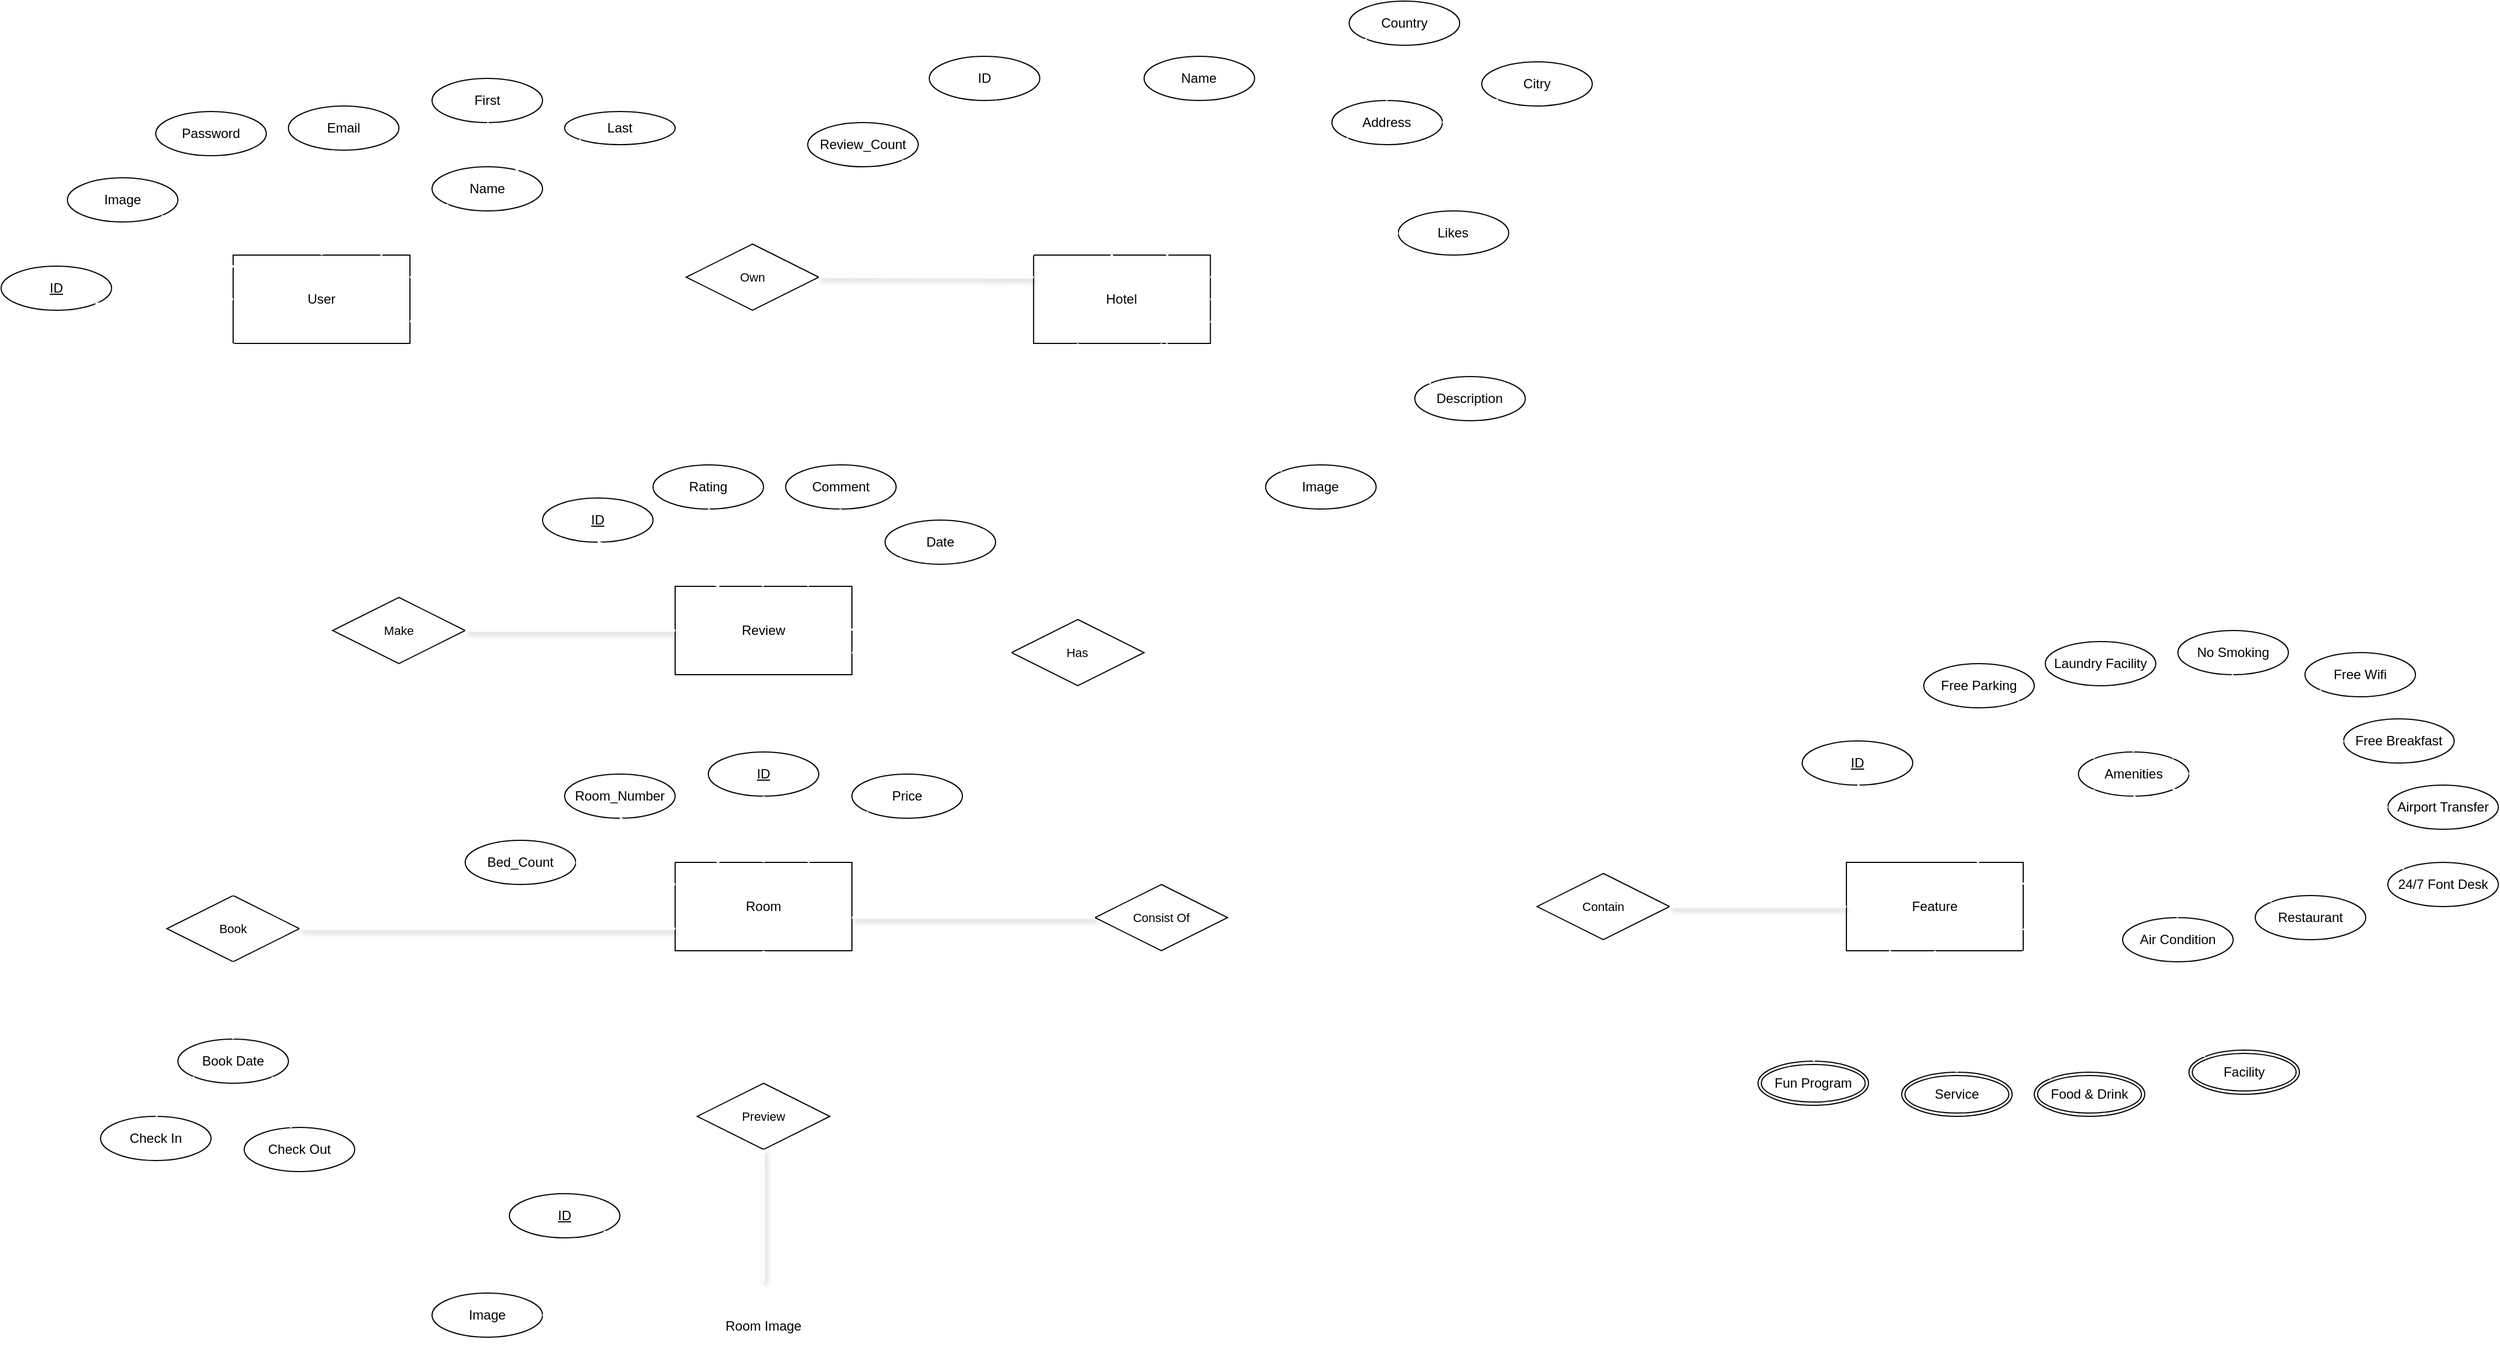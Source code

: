 <mxfile>
    <diagram id="A1F0wB1QJIUUF9iCLyjX" name="Page-1">
        <mxGraphModel dx="1856" dy="1701" grid="1" gridSize="10" guides="1" tooltips="1" connect="1" arrows="1" fold="1" page="1" pageScale="1" pageWidth="850" pageHeight="1100" background="none" math="0" shadow="0">
            <root>
                <mxCell id="0"/>
                <mxCell id="1" parent="0"/>
                <mxCell id="2" value="User" style="whiteSpace=wrap;html=1;align=center;" parent="1" vertex="1">
                    <mxGeometry x="200" y="180" width="160" height="80" as="geometry"/>
                </mxCell>
                <mxCell id="3" value="Name" style="ellipse;whiteSpace=wrap;html=1;align=center;" parent="1" vertex="1">
                    <mxGeometry x="380" y="100" width="100" height="40" as="geometry"/>
                </mxCell>
                <mxCell id="4" value="ID" style="ellipse;whiteSpace=wrap;html=1;align=center;fontStyle=4;" parent="1" vertex="1">
                    <mxGeometry x="-10" y="190" width="100" height="40" as="geometry"/>
                </mxCell>
                <mxCell id="6" value="" style="endArrow=none;html=1;rounded=0;entryX=1;entryY=1;entryDx=0;entryDy=0;exitX=0;exitY=0.5;exitDx=0;exitDy=0;fillColor=#f9f7ed;strokeColor=#FFFFFF;strokeWidth=2;" parent="1" source="2" target="4" edge="1">
                    <mxGeometry relative="1" as="geometry">
                        <mxPoint x="420" y="220" as="sourcePoint"/>
                        <mxPoint x="520" y="220" as="targetPoint"/>
                        <Array as="points">
                            <mxPoint x="140" y="220"/>
                        </Array>
                    </mxGeometry>
                </mxCell>
                <mxCell id="8" value="" style="endArrow=none;html=1;rounded=0;entryX=0;entryY=1;entryDx=0;entryDy=0;fillColor=#eeeeee;strokeColor=#FFFFFF;strokeWidth=2;" parent="1" source="2" target="3" edge="1">
                    <mxGeometry relative="1" as="geometry">
                        <mxPoint x="230" y="120" as="sourcePoint"/>
                        <mxPoint x="413.623" y="88.897" as="targetPoint"/>
                    </mxGeometry>
                </mxCell>
                <mxCell id="9" value="First" style="ellipse;whiteSpace=wrap;html=1;align=center;" parent="1" vertex="1">
                    <mxGeometry x="380" y="20" width="100" height="40" as="geometry"/>
                </mxCell>
                <mxCell id="10" value="Last" style="ellipse;whiteSpace=wrap;html=1;align=center;" parent="1" vertex="1">
                    <mxGeometry x="500" y="50" width="100" height="30" as="geometry"/>
                </mxCell>
                <mxCell id="11" value="" style="endArrow=none;html=1;rounded=0;exitX=0.776;exitY=0.1;exitDx=0;exitDy=0;exitPerimeter=0;entryX=0.5;entryY=1;entryDx=0;entryDy=0;strokeColor=#FFFFFF;strokeWidth=2;" parent="1" source="3" target="9" edge="1">
                    <mxGeometry relative="1" as="geometry">
                        <mxPoint x="520" y="140" as="sourcePoint"/>
                        <mxPoint x="428.32" y="49.721" as="targetPoint"/>
                    </mxGeometry>
                </mxCell>
                <mxCell id="12" value="" style="endArrow=none;html=1;rounded=0;exitX=0.946;exitY=0.22;exitDx=0;exitDy=0;entryX=0;entryY=1;entryDx=0;entryDy=0;exitPerimeter=0;strokeColor=#FFFFFF;strokeWidth=2;" parent="1" source="3" target="10" edge="1">
                    <mxGeometry relative="1" as="geometry">
                        <mxPoint x="520" y="200" as="sourcePoint"/>
                        <mxPoint x="680" y="200" as="targetPoint"/>
                    </mxGeometry>
                </mxCell>
                <mxCell id="13" value="Email" style="ellipse;whiteSpace=wrap;html=1;align=center;" parent="1" vertex="1">
                    <mxGeometry x="250" y="45" width="100" height="40" as="geometry"/>
                </mxCell>
                <mxCell id="15" value="" style="endArrow=none;html=1;rounded=0;exitX=0.408;exitY=1;exitDx=0;exitDy=0;exitPerimeter=0;entryX=0.5;entryY=0;entryDx=0;entryDy=0;fillColor=#f9f7ed;strokeColor=#FFFFFF;strokeWidth=2;" parent="1" source="13" target="2" edge="1">
                    <mxGeometry relative="1" as="geometry">
                        <mxPoint x="260" y="100" as="sourcePoint"/>
                        <mxPoint x="420" y="100" as="targetPoint"/>
                    </mxGeometry>
                </mxCell>
                <mxCell id="16" value="Password" style="ellipse;whiteSpace=wrap;html=1;align=center;" parent="1" vertex="1">
                    <mxGeometry x="130" y="50" width="100" height="40" as="geometry"/>
                </mxCell>
                <mxCell id="17" value="" style="endArrow=none;html=1;rounded=0;exitX=0.602;exitY=1.09;exitDx=0;exitDy=0;exitPerimeter=0;entryX=0.189;entryY=-0.055;entryDx=0;entryDy=0;entryPerimeter=0;fillColor=#f9f7ed;strokeColor=#FFFFFF;strokeWidth=2;" parent="1" source="16" target="2" edge="1">
                    <mxGeometry relative="1" as="geometry">
                        <mxPoint x="120" y="120" as="sourcePoint"/>
                        <mxPoint x="280" y="120" as="targetPoint"/>
                    </mxGeometry>
                </mxCell>
                <mxCell id="20" value="Image" style="ellipse;whiteSpace=wrap;html=1;align=center;" parent="1" vertex="1">
                    <mxGeometry x="50" y="110" width="100" height="40" as="geometry"/>
                </mxCell>
                <mxCell id="21" value="" style="endArrow=none;html=1;rounded=0;exitX=1;exitY=1;exitDx=0;exitDy=0;entryX=0.003;entryY=0.135;entryDx=0;entryDy=0;entryPerimeter=0;strokeWidth=2;fillColor=#f9f7ed;strokeColor=#FFFFFF;" parent="1" source="20" target="2" edge="1">
                    <mxGeometry relative="1" as="geometry">
                        <mxPoint x="50" y="180" as="sourcePoint"/>
                        <mxPoint x="210" y="180" as="targetPoint"/>
                    </mxGeometry>
                </mxCell>
                <mxCell id="23" value="Hotel" style="whiteSpace=wrap;html=1;align=center;" parent="1" vertex="1">
                    <mxGeometry x="924.4" y="180" width="160" height="80" as="geometry"/>
                </mxCell>
                <mxCell id="24" value="ID" style="ellipse;whiteSpace=wrap;html=1;align=center;" parent="1" vertex="1">
                    <mxGeometry x="830" width="100" height="40" as="geometry"/>
                </mxCell>
                <mxCell id="25" value="Name" style="ellipse;whiteSpace=wrap;html=1;align=center;" parent="1" vertex="1">
                    <mxGeometry x="1024.4" width="100" height="40" as="geometry"/>
                </mxCell>
                <mxCell id="26" value="Address" style="ellipse;whiteSpace=wrap;html=1;align=center;" parent="1" vertex="1">
                    <mxGeometry x="1194.4" y="40" width="100" height="40" as="geometry"/>
                </mxCell>
                <mxCell id="27" value="Likes" style="ellipse;whiteSpace=wrap;html=1;align=center;" parent="1" vertex="1">
                    <mxGeometry x="1254.4" y="140" width="100" height="40" as="geometry"/>
                </mxCell>
                <mxCell id="28" value="Description" style="ellipse;whiteSpace=wrap;html=1;align=center;" parent="1" vertex="1">
                    <mxGeometry x="1269.4" y="290" width="100" height="40" as="geometry"/>
                </mxCell>
                <mxCell id="29" value="Image" style="ellipse;whiteSpace=wrap;html=1;align=center;" parent="1" vertex="1">
                    <mxGeometry x="1134.4" y="370" width="100" height="40" as="geometry"/>
                </mxCell>
                <mxCell id="37" value="Country" style="ellipse;whiteSpace=wrap;html=1;align=center;" parent="1" vertex="1">
                    <mxGeometry x="1210" y="-50" width="100" height="40" as="geometry"/>
                </mxCell>
                <mxCell id="38" value="Citry" style="ellipse;whiteSpace=wrap;html=1;align=center;" parent="1" vertex="1">
                    <mxGeometry x="1330" y="5" width="100" height="40" as="geometry"/>
                </mxCell>
                <mxCell id="41" value="" style="endArrow=none;html=1;rounded=0;shadow=0;labelBackgroundColor=default;strokeColor=#FFFFFF;fontFamily=Helvetica;fontSize=11;fontColor=default;shape=connector;entryX=0.18;entryY=-0.01;entryDx=0;entryDy=0;entryPerimeter=0;exitX=0.6;exitY=1;exitDx=0;exitDy=0;exitPerimeter=0;strokeWidth=2;" parent="1" source="24" target="23" edge="1">
                    <mxGeometry relative="1" as="geometry">
                        <mxPoint x="890" y="50" as="sourcePoint"/>
                        <mxPoint x="894.4" y="110" as="targetPoint"/>
                    </mxGeometry>
                </mxCell>
                <mxCell id="43" value="" style="endArrow=none;html=1;rounded=0;shadow=0;labelBackgroundColor=default;strokeColor=#FFFFFF;fontFamily=Helvetica;fontSize=11;fontColor=default;shape=connector;entryX=0.44;entryY=0.01;entryDx=0;entryDy=0;entryPerimeter=0;exitX=0.32;exitY=1.1;exitDx=0;exitDy=0;exitPerimeter=0;strokeWidth=2;" parent="1" source="25" target="23" edge="1">
                    <mxGeometry relative="1" as="geometry">
                        <mxPoint x="900.0" y="50" as="sourcePoint"/>
                        <mxPoint x="963.2" y="189.2" as="targetPoint"/>
                    </mxGeometry>
                </mxCell>
                <mxCell id="47" value="" style="endArrow=none;html=1;rounded=0;shadow=0;labelBackgroundColor=default;strokeColor=#FFFFFF;fontFamily=Helvetica;fontSize=11;fontColor=default;shape=connector;entryX=0;entryY=1;entryDx=0;entryDy=0;exitX=0.75;exitY=0;exitDx=0;exitDy=0;strokeWidth=2;" parent="1" source="23" target="26" edge="1">
                    <mxGeometry relative="1" as="geometry">
                        <mxPoint x="1084.4" y="110" as="sourcePoint"/>
                        <mxPoint x="1244.4" y="110" as="targetPoint"/>
                    </mxGeometry>
                </mxCell>
                <mxCell id="50" value="" style="endArrow=none;html=1;rounded=0;shadow=0;labelBackgroundColor=default;strokeColor=#FFFFFF;fontFamily=Helvetica;fontSize=11;fontColor=default;shape=connector;exitX=1;exitY=0.75;exitDx=0;exitDy=0;entryX=0;entryY=0;entryDx=0;entryDy=0;strokeWidth=2;" parent="1" source="23" target="28" edge="1">
                    <mxGeometry relative="1" as="geometry">
                        <mxPoint x="1134.4" y="260" as="sourcePoint"/>
                        <mxPoint x="1294.4" y="260" as="targetPoint"/>
                    </mxGeometry>
                </mxCell>
                <mxCell id="51" value="" style="endArrow=none;html=1;rounded=0;shadow=0;labelBackgroundColor=default;strokeColor=#FFFFFF;fontFamily=Helvetica;fontSize=11;fontColor=default;shape=connector;exitX=0.75;exitY=1;exitDx=0;exitDy=0;entryX=0;entryY=0;entryDx=0;entryDy=0;strokeWidth=2;" parent="1" source="23" target="29" edge="1">
                    <mxGeometry relative="1" as="geometry">
                        <mxPoint x="1024.4" y="330" as="sourcePoint"/>
                        <mxPoint x="1184.4" y="330" as="targetPoint"/>
                    </mxGeometry>
                </mxCell>
                <mxCell id="52" value="" style="endArrow=none;html=1;rounded=0;shadow=0;labelBackgroundColor=default;strokeColor=#FFFFFF;fontFamily=Helvetica;fontSize=11;fontColor=default;shape=connector;exitX=0.5;exitY=0;exitDx=0;exitDy=0;entryX=0;entryY=1;entryDx=0;entryDy=0;strokeWidth=2;" parent="1" source="26" target="37" edge="1">
                    <mxGeometry relative="1" as="geometry">
                        <mxPoint x="1224.4" y="-10" as="sourcePoint"/>
                        <mxPoint x="1384.4" y="-10" as="targetPoint"/>
                    </mxGeometry>
                </mxCell>
                <mxCell id="53" value="" style="endArrow=none;html=1;rounded=0;shadow=0;labelBackgroundColor=default;strokeColor=#FFFFFF;fontFamily=Helvetica;fontSize=11;fontColor=default;shape=connector;exitX=1;exitY=0.5;exitDx=0;exitDy=0;entryX=0;entryY=1;entryDx=0;entryDy=0;strokeWidth=2;" parent="1" source="26" target="38" edge="1">
                    <mxGeometry relative="1" as="geometry">
                        <mxPoint x="1304.4" y="60" as="sourcePoint"/>
                        <mxPoint x="1464.4" y="60" as="targetPoint"/>
                    </mxGeometry>
                </mxCell>
                <mxCell id="54" value="Own" style="shape=rhombus;perimeter=rhombusPerimeter;whiteSpace=wrap;html=1;align=center;fontFamily=Helvetica;fontSize=11;fontColor=default;" parent="1" vertex="1">
                    <mxGeometry x="610" y="170" width="120" height="60" as="geometry"/>
                </mxCell>
                <mxCell id="71" value="Review" style="whiteSpace=wrap;html=1;align=center;" parent="1" vertex="1">
                    <mxGeometry x="600" y="480" width="160" height="80" as="geometry"/>
                </mxCell>
                <mxCell id="72" value="Room" style="whiteSpace=wrap;html=1;align=center;" parent="1" vertex="1">
                    <mxGeometry x="600" y="730" width="160" height="80" as="geometry"/>
                </mxCell>
                <mxCell id="73" value="Make" style="shape=rhombus;perimeter=rhombusPerimeter;whiteSpace=wrap;html=1;align=center;fontFamily=Helvetica;fontSize=11;fontColor=default;" parent="1" vertex="1">
                    <mxGeometry x="290" y="490" width="120" height="60" as="geometry"/>
                </mxCell>
                <mxCell id="74" value="Book" style="shape=rhombus;perimeter=rhombusPerimeter;whiteSpace=wrap;html=1;align=center;fontFamily=Helvetica;fontSize=11;fontColor=default;" parent="1" vertex="1">
                    <mxGeometry x="140" y="760" width="120" height="60" as="geometry"/>
                </mxCell>
                <mxCell id="75" value="Has" style="shape=rhombus;perimeter=rhombusPerimeter;whiteSpace=wrap;html=1;align=center;fontFamily=Helvetica;fontSize=11;fontColor=default;" parent="1" vertex="1">
                    <mxGeometry x="904.4" y="510" width="120" height="60" as="geometry"/>
                </mxCell>
                <mxCell id="76" value="Consist Of" style="shape=rhombus;perimeter=rhombusPerimeter;whiteSpace=wrap;html=1;align=center;fontFamily=Helvetica;fontSize=11;fontColor=default;" parent="1" vertex="1">
                    <mxGeometry x="980.0" y="750" width="120" height="60" as="geometry"/>
                </mxCell>
                <mxCell id="77" value="Room Image" style="whiteSpace=wrap;html=1;align=center;strokeColor=#FFFFFF;strokeWidth=1;" parent="1" vertex="1">
                    <mxGeometry x="600" y="1110" width="160" height="80" as="geometry"/>
                </mxCell>
                <mxCell id="78" value="Preview" style="shape=rhombus;perimeter=rhombusPerimeter;whiteSpace=wrap;html=1;align=center;fontFamily=Helvetica;fontSize=11;fontColor=default;" parent="1" vertex="1">
                    <mxGeometry x="620" y="930" width="120" height="60" as="geometry"/>
                </mxCell>
                <mxCell id="79" value="Feature" style="whiteSpace=wrap;html=1;align=center;" parent="1" vertex="1">
                    <mxGeometry x="1660" y="730" width="160" height="80" as="geometry"/>
                </mxCell>
                <mxCell id="80" value="Contain" style="shape=rhombus;perimeter=rhombusPerimeter;whiteSpace=wrap;html=1;align=center;fontFamily=Helvetica;fontSize=11;fontColor=default;" parent="1" vertex="1">
                    <mxGeometry x="1380" y="740" width="120" height="60" as="geometry"/>
                </mxCell>
                <mxCell id="81" value="Rating" style="ellipse;whiteSpace=wrap;html=1;align=center;" parent="1" vertex="1">
                    <mxGeometry x="580" y="370" width="100" height="40" as="geometry"/>
                </mxCell>
                <mxCell id="83" value="" style="endArrow=none;html=1;rounded=0;exitX=0.5;exitY=1;exitDx=0;exitDy=0;entryX=0.5;entryY=0;entryDx=0;entryDy=0;strokeWidth=2;strokeColor=#FFFFFF;" parent="1" source="81" target="71" edge="1">
                    <mxGeometry relative="1" as="geometry">
                        <mxPoint x="650" y="420" as="sourcePoint"/>
                        <mxPoint x="810" y="420" as="targetPoint"/>
                    </mxGeometry>
                </mxCell>
                <mxCell id="84" value="ID" style="ellipse;whiteSpace=wrap;html=1;align=center;fontStyle=4;" parent="1" vertex="1">
                    <mxGeometry x="480" y="400" width="100" height="40" as="geometry"/>
                </mxCell>
                <mxCell id="85" value="" style="endArrow=none;html=1;rounded=0;exitX=0.5;exitY=1;exitDx=0;exitDy=0;entryX=0.25;entryY=0;entryDx=0;entryDy=0;strokeColor=#FFFFFF;strokeWidth=2;" parent="1" source="84" target="71" edge="1">
                    <mxGeometry relative="1" as="geometry">
                        <mxPoint x="530" y="450" as="sourcePoint"/>
                        <mxPoint x="690" y="450" as="targetPoint"/>
                    </mxGeometry>
                </mxCell>
                <mxCell id="86" value="Comment" style="ellipse;whiteSpace=wrap;html=1;align=center;" parent="1" vertex="1">
                    <mxGeometry x="700" y="370" width="100" height="40" as="geometry"/>
                </mxCell>
                <mxCell id="87" value="" style="endArrow=none;html=1;rounded=0;exitX=0.5;exitY=1;exitDx=0;exitDy=0;entryX=0.75;entryY=0;entryDx=0;entryDy=0;strokeColor=#FFFFFF;strokeWidth=2;" parent="1" source="86" target="71" edge="1">
                    <mxGeometry relative="1" as="geometry">
                        <mxPoint x="780" y="440" as="sourcePoint"/>
                        <mxPoint x="940" y="440" as="targetPoint"/>
                    </mxGeometry>
                </mxCell>
                <mxCell id="88" value="Date" style="ellipse;whiteSpace=wrap;html=1;align=center;" parent="1" vertex="1">
                    <mxGeometry x="790" y="420" width="100" height="40" as="geometry"/>
                </mxCell>
                <mxCell id="90" value="" style="endArrow=none;html=1;rounded=0;exitX=1;exitY=0.5;exitDx=0;exitDy=0;entryX=0;entryY=1;entryDx=0;entryDy=0;strokeWidth=2;strokeColor=#FFFFFF;" parent="1" source="71" target="88" edge="1">
                    <mxGeometry relative="1" as="geometry">
                        <mxPoint x="770" y="500" as="sourcePoint"/>
                        <mxPoint x="930" y="500" as="targetPoint"/>
                    </mxGeometry>
                </mxCell>
                <mxCell id="92" value="ID" style="ellipse;whiteSpace=wrap;html=1;align=center;fontStyle=4;" parent="1" vertex="1">
                    <mxGeometry x="630" y="630" width="100" height="40" as="geometry"/>
                </mxCell>
                <mxCell id="93" value="" style="endArrow=none;html=1;rounded=0;exitX=0.5;exitY=1;exitDx=0;exitDy=0;entryX=0.5;entryY=0;entryDx=0;entryDy=0;strokeWidth=2;strokeColor=#FFFFFF;" parent="1" source="92" target="72" edge="1">
                    <mxGeometry relative="1" as="geometry">
                        <mxPoint x="620" y="720" as="sourcePoint"/>
                        <mxPoint x="780" y="720" as="targetPoint"/>
                    </mxGeometry>
                </mxCell>
                <mxCell id="94" value="Room_Number" style="ellipse;whiteSpace=wrap;html=1;align=center;" parent="1" vertex="1">
                    <mxGeometry x="500" y="650" width="100" height="40" as="geometry"/>
                </mxCell>
                <mxCell id="95" value="" style="endArrow=none;html=1;rounded=0;exitX=0.5;exitY=1;exitDx=0;exitDy=0;entryX=0.25;entryY=0;entryDx=0;entryDy=0;strokeWidth=2;strokeColor=#FFFFFF;" parent="1" source="94" target="72" edge="1">
                    <mxGeometry relative="1" as="geometry">
                        <mxPoint x="490" y="720" as="sourcePoint"/>
                        <mxPoint x="650" y="720" as="targetPoint"/>
                    </mxGeometry>
                </mxCell>
                <mxCell id="97" value="Price" style="ellipse;whiteSpace=wrap;html=1;align=center;" parent="1" vertex="1">
                    <mxGeometry x="760" y="650" width="100" height="40" as="geometry"/>
                </mxCell>
                <mxCell id="98" value="" style="endArrow=none;html=1;rounded=0;exitX=0.75;exitY=0;exitDx=0;exitDy=0;entryX=0;entryY=1;entryDx=0;entryDy=0;strokeColor=#FFFFFF;strokeWidth=2;" parent="1" source="72" target="97" edge="1">
                    <mxGeometry relative="1" as="geometry">
                        <mxPoint x="810" y="750" as="sourcePoint"/>
                        <mxPoint x="970" y="750" as="targetPoint"/>
                    </mxGeometry>
                </mxCell>
                <mxCell id="99" value="Bed_Count" style="ellipse;whiteSpace=wrap;html=1;align=center;" parent="1" vertex="1">
                    <mxGeometry x="410" y="710" width="100" height="40" as="geometry"/>
                </mxCell>
                <mxCell id="100" value="" style="endArrow=none;html=1;rounded=0;exitX=1;exitY=0.5;exitDx=0;exitDy=0;entryX=0;entryY=0.25;entryDx=0;entryDy=0;strokeWidth=2;strokeColor=#FFFFFF;" parent="1" source="99" target="72" edge="1">
                    <mxGeometry relative="1" as="geometry">
                        <mxPoint x="450" y="780" as="sourcePoint"/>
                        <mxPoint x="610" y="780" as="targetPoint"/>
                    </mxGeometry>
                </mxCell>
                <mxCell id="101" value="ID" style="ellipse;whiteSpace=wrap;html=1;align=center;fontStyle=4;" parent="1" vertex="1">
                    <mxGeometry x="450" y="1030" width="100" height="40" as="geometry"/>
                </mxCell>
                <mxCell id="102" value="" style="endArrow=none;html=1;rounded=0;exitX=1;exitY=1;exitDx=0;exitDy=0;entryX=0.25;entryY=0;entryDx=0;entryDy=0;strokeWidth=2;strokeColor=#FFFFFF;" parent="1" source="101" target="77" edge="1">
                    <mxGeometry relative="1" as="geometry">
                        <mxPoint x="470" y="1100" as="sourcePoint"/>
                        <mxPoint x="630" y="1100" as="targetPoint"/>
                    </mxGeometry>
                </mxCell>
                <mxCell id="103" value="Image" style="ellipse;whiteSpace=wrap;html=1;align=center;" parent="1" vertex="1">
                    <mxGeometry x="380" y="1120" width="100" height="40" as="geometry"/>
                </mxCell>
                <mxCell id="104" value="" style="endArrow=none;html=1;rounded=0;exitX=1;exitY=0.5;exitDx=0;exitDy=0;entryX=0;entryY=0.5;entryDx=0;entryDy=0;strokeWidth=2;strokeColor=#FFFFFF;" parent="1" source="103" target="77" edge="1">
                    <mxGeometry relative="1" as="geometry">
                        <mxPoint x="510" y="1150" as="sourcePoint"/>
                        <mxPoint x="670" y="1150" as="targetPoint"/>
                    </mxGeometry>
                </mxCell>
                <mxCell id="105" value="Review_Count" style="ellipse;whiteSpace=wrap;html=1;align=center;" parent="1" vertex="1">
                    <mxGeometry x="720" y="60" width="100" height="40" as="geometry"/>
                </mxCell>
                <mxCell id="106" value="" style="endArrow=none;html=1;rounded=0;shadow=0;sketch=0;exitX=1;exitY=1;exitDx=0;exitDy=0;entryX=0;entryY=0;entryDx=0;entryDy=0;strokeColor=#FFFFFF;strokeWidth=2;" parent="1" source="105" target="23" edge="1">
                    <mxGeometry relative="1" as="geometry">
                        <mxPoint x="790" y="110" as="sourcePoint"/>
                        <mxPoint x="950" y="110" as="targetPoint"/>
                    </mxGeometry>
                </mxCell>
                <mxCell id="107" value="ID" style="ellipse;whiteSpace=wrap;html=1;align=center;fontStyle=4;" parent="1" vertex="1">
                    <mxGeometry x="1620" y="620" width="100" height="40" as="geometry"/>
                </mxCell>
                <mxCell id="108" value="" style="endArrow=none;html=1;rounded=0;shadow=0;sketch=0;entryX=0.5;entryY=1;entryDx=0;entryDy=0;exitX=0.75;exitY=0;exitDx=0;exitDy=0;strokeWidth=2;strokeColor=#FFFFFF;" parent="1" source="79" target="107" edge="1">
                    <mxGeometry relative="1" as="geometry">
                        <mxPoint x="1730" y="770" as="sourcePoint"/>
                        <mxPoint x="1890" y="770" as="targetPoint"/>
                    </mxGeometry>
                </mxCell>
                <mxCell id="109" value="Amenities" style="ellipse;whiteSpace=wrap;html=1;align=center;" parent="1" vertex="1">
                    <mxGeometry x="1870" y="630" width="100" height="40" as="geometry"/>
                </mxCell>
                <mxCell id="110" value="" style="endArrow=none;html=1;rounded=0;shadow=0;sketch=0;exitX=1;exitY=0.25;exitDx=0;exitDy=0;entryX=0;entryY=1;entryDx=0;entryDy=0;strokeColor=#FFFFFF;strokeWidth=2;" parent="1" source="79" target="109" edge="1">
                    <mxGeometry relative="1" as="geometry">
                        <mxPoint x="1840" y="830" as="sourcePoint"/>
                        <mxPoint x="2000" y="830" as="targetPoint"/>
                    </mxGeometry>
                </mxCell>
                <mxCell id="111" value="Free Parking" style="ellipse;whiteSpace=wrap;html=1;align=center;" parent="1" vertex="1">
                    <mxGeometry x="1730" y="550" width="100" height="40" as="geometry"/>
                </mxCell>
                <mxCell id="112" value="Laundry Facility" style="ellipse;whiteSpace=wrap;html=1;align=center;" parent="1" vertex="1">
                    <mxGeometry x="1840" y="530" width="100" height="40" as="geometry"/>
                </mxCell>
                <mxCell id="113" value="Free Wifi" style="ellipse;whiteSpace=wrap;html=1;align=center;" parent="1" vertex="1">
                    <mxGeometry x="2075" y="540" width="100" height="40" as="geometry"/>
                </mxCell>
                <mxCell id="114" value="Airport Transfer" style="ellipse;whiteSpace=wrap;html=1;align=center;" parent="1" vertex="1">
                    <mxGeometry x="2150" y="660" width="100" height="40" as="geometry"/>
                </mxCell>
                <mxCell id="115" value="Restaurant" style="ellipse;whiteSpace=wrap;html=1;align=center;" parent="1" vertex="1">
                    <mxGeometry x="2030" y="760" width="100" height="40" as="geometry"/>
                </mxCell>
                <mxCell id="116" value="Air Condition" style="ellipse;whiteSpace=wrap;html=1;align=center;" parent="1" vertex="1">
                    <mxGeometry x="1910" y="780" width="100" height="40" as="geometry"/>
                </mxCell>
                <mxCell id="117" value="Free Breakfast" style="ellipse;whiteSpace=wrap;html=1;align=center;" parent="1" vertex="1">
                    <mxGeometry x="2110" y="600" width="100" height="40" as="geometry"/>
                </mxCell>
                <mxCell id="118" value="24/7 Font Desk" style="ellipse;whiteSpace=wrap;html=1;align=center;" parent="1" vertex="1">
                    <mxGeometry x="2150" y="730" width="100" height="40" as="geometry"/>
                </mxCell>
                <mxCell id="119" value="No Smoking" style="ellipse;whiteSpace=wrap;html=1;align=center;" parent="1" vertex="1">
                    <mxGeometry x="1960" y="520" width="100" height="40" as="geometry"/>
                </mxCell>
                <mxCell id="120" value="" style="endArrow=none;html=1;rounded=0;shadow=0;sketch=0;entryX=0;entryY=0;entryDx=0;entryDy=0;exitX=1;exitY=1;exitDx=0;exitDy=0;strokeWidth=2;strokeColor=#FFFFFF;" parent="1" source="111" target="109" edge="1">
                    <mxGeometry relative="1" as="geometry">
                        <mxPoint x="1800" y="590" as="sourcePoint"/>
                        <mxPoint x="1910" y="630" as="targetPoint"/>
                    </mxGeometry>
                </mxCell>
                <mxCell id="121" value="" style="endArrow=none;html=1;rounded=0;shadow=0;sketch=0;exitX=0.584;exitY=1.01;exitDx=0;exitDy=0;exitPerimeter=0;entryX=0.5;entryY=0;entryDx=0;entryDy=0;strokeWidth=2;strokeColor=#FFFFFF;" parent="1" source="112" target="109" edge="1">
                    <mxGeometry relative="1" as="geometry">
                        <mxPoint x="1900" y="600" as="sourcePoint"/>
                        <mxPoint x="2060" y="600" as="targetPoint"/>
                    </mxGeometry>
                </mxCell>
                <mxCell id="122" value="" style="endArrow=none;html=1;rounded=0;shadow=0;sketch=0;exitX=0.5;exitY=1;exitDx=0;exitDy=0;entryX=1;entryY=0;entryDx=0;entryDy=0;strokeWidth=2;strokeColor=#FFFFFF;" parent="1" source="119" target="109" edge="1">
                    <mxGeometry relative="1" as="geometry">
                        <mxPoint x="1940" y="600" as="sourcePoint"/>
                        <mxPoint x="2100" y="600" as="targetPoint"/>
                    </mxGeometry>
                </mxCell>
                <mxCell id="123" value="" style="endArrow=none;html=1;rounded=0;shadow=0;sketch=0;entryX=0;entryY=1;entryDx=0;entryDy=0;exitX=1;exitY=0.5;exitDx=0;exitDy=0;strokeWidth=2;strokeColor=#FFFFFF;" parent="1" source="109" target="113" edge="1">
                    <mxGeometry relative="1" as="geometry">
                        <mxPoint x="1930" y="610" as="sourcePoint"/>
                        <mxPoint x="2090" y="610" as="targetPoint"/>
                    </mxGeometry>
                </mxCell>
                <mxCell id="124" value="" style="endArrow=none;html=1;rounded=0;shadow=0;sketch=0;entryX=0;entryY=0.5;entryDx=0;entryDy=0;exitX=1;exitY=0.5;exitDx=0;exitDy=0;strokeWidth=2;strokeColor=#FFFFFF;" parent="1" source="109" target="117" edge="1">
                    <mxGeometry relative="1" as="geometry">
                        <mxPoint x="1970" y="650" as="sourcePoint"/>
                        <mxPoint x="2080" y="700" as="targetPoint"/>
                    </mxGeometry>
                </mxCell>
                <mxCell id="125" value="" style="endArrow=none;html=1;rounded=0;shadow=0;sketch=0;entryX=0;entryY=0.5;entryDx=0;entryDy=0;exitX=1;exitY=1;exitDx=0;exitDy=0;strokeColor=#FFFFFF;strokeWidth=2;" parent="1" source="109" target="114" edge="1">
                    <mxGeometry relative="1" as="geometry">
                        <mxPoint x="1970" y="700" as="sourcePoint"/>
                        <mxPoint x="2130" y="700" as="targetPoint"/>
                    </mxGeometry>
                </mxCell>
                <mxCell id="126" value="" style="endArrow=none;html=1;rounded=0;shadow=0;sketch=0;exitX=1;exitY=1;exitDx=0;exitDy=0;entryX=0;entryY=0;entryDx=0;entryDy=0;strokeWidth=2;strokeColor=#FFFFFF;" parent="1" source="109" target="118" edge="1">
                    <mxGeometry relative="1" as="geometry">
                        <mxPoint x="2000" y="710" as="sourcePoint"/>
                        <mxPoint x="2160" y="710" as="targetPoint"/>
                    </mxGeometry>
                </mxCell>
                <mxCell id="127" value="" style="endArrow=none;html=1;rounded=0;shadow=0;sketch=0;entryX=0;entryY=0;entryDx=0;entryDy=0;exitX=0.5;exitY=1;exitDx=0;exitDy=0;strokeWidth=2;strokeColor=#FFFFFF;" parent="1" source="109" target="115" edge="1">
                    <mxGeometry relative="1" as="geometry">
                        <mxPoint x="1880" y="720" as="sourcePoint"/>
                        <mxPoint x="2040" y="720" as="targetPoint"/>
                    </mxGeometry>
                </mxCell>
                <mxCell id="128" value="" style="endArrow=none;html=1;rounded=0;shadow=0;sketch=0;entryX=0.5;entryY=1;entryDx=0;entryDy=0;exitX=0.5;exitY=0;exitDx=0;exitDy=0;strokeColor=#FFFFFF;strokeWidth=2;" parent="1" source="116" target="109" edge="1">
                    <mxGeometry relative="1" as="geometry">
                        <mxPoint x="1730" y="770" as="sourcePoint"/>
                        <mxPoint x="1890" y="770" as="targetPoint"/>
                    </mxGeometry>
                </mxCell>
                <mxCell id="129" value="Food &amp;amp; Drink" style="ellipse;shape=doubleEllipse;margin=3;whiteSpace=wrap;html=1;align=center;" parent="1" vertex="1">
                    <mxGeometry x="1830" y="920" width="100" height="40" as="geometry"/>
                </mxCell>
                <mxCell id="130" value="" style="endArrow=none;html=1;rounded=0;shadow=0;sketch=0;entryX=0;entryY=0;entryDx=0;entryDy=0;exitX=1;exitY=1;exitDx=0;exitDy=0;strokeWidth=2;strokeColor=#FFFFFF;" parent="1" source="79" target="129" edge="1">
                    <mxGeometry relative="1" as="geometry">
                        <mxPoint x="1730" y="770" as="sourcePoint"/>
                        <mxPoint x="1890" y="770" as="targetPoint"/>
                    </mxGeometry>
                </mxCell>
                <mxCell id="131" value="Service" style="ellipse;shape=doubleEllipse;margin=3;whiteSpace=wrap;html=1;align=center;" parent="1" vertex="1">
                    <mxGeometry x="1710" y="920" width="100" height="40" as="geometry"/>
                </mxCell>
                <mxCell id="132" value="Fun Program" style="ellipse;shape=doubleEllipse;margin=3;whiteSpace=wrap;html=1;align=center;" parent="1" vertex="1">
                    <mxGeometry x="1580" y="910" width="100" height="40" as="geometry"/>
                </mxCell>
                <mxCell id="133" value="Facility" style="ellipse;shape=doubleEllipse;margin=3;whiteSpace=wrap;html=1;align=center;" parent="1" vertex="1">
                    <mxGeometry x="1970" y="900" width="100" height="40" as="geometry"/>
                </mxCell>
                <mxCell id="135" value="" style="endArrow=none;html=1;rounded=0;shadow=0;sketch=0;entryX=0.25;entryY=1;entryDx=0;entryDy=0;exitX=0.5;exitY=0;exitDx=0;exitDy=0;strokeWidth=2;strokeColor=#FFFFFF;" parent="1" source="132" target="79" edge="1">
                    <mxGeometry relative="1" as="geometry">
                        <mxPoint x="1550" y="850" as="sourcePoint"/>
                        <mxPoint x="1710" y="850" as="targetPoint"/>
                    </mxGeometry>
                </mxCell>
                <mxCell id="136" value="" style="endArrow=none;html=1;rounded=0;shadow=0;entryX=0.5;entryY=1;entryDx=0;entryDy=0;exitX=0.5;exitY=0;exitDx=0;exitDy=0;strokeWidth=2;strokeColor=#FFFFFF;" parent="1" source="131" target="79" edge="1">
                    <mxGeometry relative="1" as="geometry">
                        <mxPoint x="1660" y="880" as="sourcePoint"/>
                        <mxPoint x="1820" y="880" as="targetPoint"/>
                    </mxGeometry>
                </mxCell>
                <mxCell id="137" value="" style="endArrow=none;html=1;rounded=0;shadow=0;sketch=0;exitX=1;exitY=0.75;exitDx=0;exitDy=0;entryX=0;entryY=0;entryDx=0;entryDy=0;strokeWidth=2;strokeColor=#FFFFFF;" parent="1" source="79" target="133" edge="1">
                    <mxGeometry relative="1" as="geometry">
                        <mxPoint x="1880" y="840" as="sourcePoint"/>
                        <mxPoint x="2040" y="840" as="targetPoint"/>
                    </mxGeometry>
                </mxCell>
                <mxCell id="144" value="" style="endArrow=none;html=1;rounded=0;dashed=1;dashPattern=1 2;shadow=0;sketch=0;exitX=1;exitY=0.75;exitDx=0;exitDy=0;entryX=0.5;entryY=0;entryDx=0;entryDy=0;strokeWidth=2;strokeColor=#FFFFFF;" parent="1" source="2" target="73" edge="1">
                    <mxGeometry relative="1" as="geometry">
                        <mxPoint x="420" y="240" as="sourcePoint"/>
                        <mxPoint x="290" y="400" as="targetPoint"/>
                        <Array as="points">
                            <mxPoint x="400" y="240"/>
                            <mxPoint x="400" y="400"/>
                            <mxPoint x="350" y="400"/>
                        </Array>
                    </mxGeometry>
                </mxCell>
                <mxCell id="145" value="1" style="resizable=0;html=1;align=right;verticalAlign=bottom;fontColor=#FFFFFF;" parent="144" connectable="0" vertex="1">
                    <mxGeometry x="1" relative="1" as="geometry"/>
                </mxCell>
                <mxCell id="146" value="" style="endArrow=none;html=1;rounded=0;dashed=1;dashPattern=1 2;shadow=0;sketch=0;exitX=1;exitY=0.25;exitDx=0;exitDy=0;entryX=0;entryY=0.5;entryDx=0;entryDy=0;strokeColor=#FFFFFF;strokeWidth=2;" parent="1" source="2" target="54" edge="1">
                    <mxGeometry relative="1" as="geometry">
                        <mxPoint x="420" y="199.5" as="sourcePoint"/>
                        <mxPoint x="580" y="199.5" as="targetPoint"/>
                    </mxGeometry>
                </mxCell>
                <mxCell id="147" value="1" style="resizable=0;html=1;align=right;verticalAlign=bottom;fontColor=#FFFFFF;" parent="146" connectable="0" vertex="1">
                    <mxGeometry x="1" relative="1" as="geometry"/>
                </mxCell>
                <mxCell id="150" value="" style="endArrow=none;html=1;rounded=0;shadow=1;sketch=0;exitX=1;exitY=0.5;exitDx=0;exitDy=0;entryX=0;entryY=0.25;entryDx=0;entryDy=0;strokeColor=#FFFFFF;strokeWidth=2;" parent="1" target="23" edge="1">
                    <mxGeometry relative="1" as="geometry">
                        <mxPoint x="730" y="199.5" as="sourcePoint"/>
                        <mxPoint x="920" y="190" as="targetPoint"/>
                    </mxGeometry>
                </mxCell>
                <mxCell id="151" value="N" style="resizable=0;html=1;align=right;verticalAlign=bottom;fontColor=#FFFFFF;" parent="150" connectable="0" vertex="1">
                    <mxGeometry x="1" relative="1" as="geometry">
                        <mxPoint x="-184" as="offset"/>
                    </mxGeometry>
                </mxCell>
                <mxCell id="152" value="" style="endArrow=none;html=1;rounded=0;shadow=1;sketch=0;exitX=1;exitY=0.5;exitDx=0;exitDy=0;entryX=0;entryY=0.5;entryDx=0;entryDy=0;strokeWidth=2;strokeColor=#FFFFFF;" parent="1" source="73" target="71" edge="1">
                    <mxGeometry relative="1" as="geometry">
                        <mxPoint x="430" y="510" as="sourcePoint"/>
                        <mxPoint x="590" y="510" as="targetPoint"/>
                    </mxGeometry>
                </mxCell>
                <mxCell id="153" value="N" style="resizable=0;html=1;align=right;verticalAlign=bottom;fontColor=#FFFFFF;" parent="152" connectable="0" vertex="1">
                    <mxGeometry x="1" relative="1" as="geometry">
                        <mxPoint x="-175" as="offset"/>
                    </mxGeometry>
                </mxCell>
                <mxCell id="154" value="" style="endArrow=none;html=1;rounded=0;dashed=1;dashPattern=1 2;shadow=0;sketch=0;entryX=0;entryY=1;entryDx=0;entryDy=0;exitX=0.5;exitY=0;exitDx=0;exitDy=0;strokeWidth=2;strokeColor=#FFFFFF;" parent="1" source="74" target="2" edge="1">
                    <mxGeometry relative="1" as="geometry">
                        <mxPoint x="140" y="610" as="sourcePoint"/>
                        <mxPoint x="300" y="610" as="targetPoint"/>
                    </mxGeometry>
                </mxCell>
                <mxCell id="155" value="1" style="resizable=0;html=1;align=right;verticalAlign=bottom;fontColor=#FFFFFF;" parent="154" connectable="0" vertex="1">
                    <mxGeometry x="1" relative="1" as="geometry">
                        <mxPoint x="-10" y="500" as="offset"/>
                    </mxGeometry>
                </mxCell>
                <mxCell id="158" value="" style="endArrow=none;html=1;rounded=0;shadow=1;sketch=0;exitX=1;exitY=0.5;exitDx=0;exitDy=0;entryX=0;entryY=0.75;entryDx=0;entryDy=0;strokeWidth=2;strokeColor=#FFFFFF;" parent="1" source="74" target="72" edge="1">
                    <mxGeometry relative="1" as="geometry">
                        <mxPoint x="310" y="800" as="sourcePoint"/>
                        <mxPoint x="470" y="800" as="targetPoint"/>
                    </mxGeometry>
                </mxCell>
                <mxCell id="159" value="N" style="resizable=0;html=1;align=right;verticalAlign=bottom;fontColor=#FFFFFF;" parent="158" connectable="0" vertex="1">
                    <mxGeometry x="1" relative="1" as="geometry">
                        <mxPoint x="-320" as="offset"/>
                    </mxGeometry>
                </mxCell>
                <mxCell id="160" value="" style="endArrow=none;html=1;rounded=0;dashed=1;dashPattern=1 2;shadow=0;sketch=0;exitX=0.25;exitY=1;exitDx=0;exitDy=0;entryX=0.5;entryY=0;entryDx=0;entryDy=0;strokeWidth=2;strokeColor=#FFFFFF;" parent="1" source="23" target="75" edge="1">
                    <mxGeometry relative="1" as="geometry">
                        <mxPoint x="940" y="390" as="sourcePoint"/>
                        <mxPoint x="1100" y="390" as="targetPoint"/>
                    </mxGeometry>
                </mxCell>
                <mxCell id="161" value="1" style="resizable=0;html=1;align=right;verticalAlign=bottom;fontColor=#FFFFFF;" parent="160" connectable="0" vertex="1">
                    <mxGeometry x="1" relative="1" as="geometry"/>
                </mxCell>
                <mxCell id="162" value="" style="endArrow=none;html=1;rounded=0;shadow=0;sketch=0;exitX=1;exitY=0.75;exitDx=0;exitDy=0;entryX=0;entryY=0.5;entryDx=0;entryDy=0;strokeWidth=2;strokeColor=#FFFFFF;" parent="1" source="71" target="75" edge="1">
                    <mxGeometry relative="1" as="geometry">
                        <mxPoint x="770" y="530" as="sourcePoint"/>
                        <mxPoint x="930" y="530" as="targetPoint"/>
                    </mxGeometry>
                </mxCell>
                <mxCell id="163" value="N" style="resizable=0;html=1;align=right;verticalAlign=bottom;fontColor=#FFFFFF;" parent="162" connectable="0" vertex="1">
                    <mxGeometry x="1" relative="1" as="geometry"/>
                </mxCell>
                <mxCell id="164" value="" style="endArrow=none;html=1;rounded=0;dashed=1;dashPattern=1 2;shadow=0;sketch=0;entryX=0.5;entryY=0;entryDx=0;entryDy=0;strokeWidth=2;strokeColor=#FFFFFF;" parent="1" target="76" edge="1">
                    <mxGeometry relative="1" as="geometry">
                        <mxPoint x="1040" y="260" as="sourcePoint"/>
                        <mxPoint x="1190" y="670" as="targetPoint"/>
                    </mxGeometry>
                </mxCell>
                <mxCell id="165" value="1" style="resizable=0;html=1;align=right;verticalAlign=bottom;fontColor=#FFFFFF;" parent="164" connectable="0" vertex="1">
                    <mxGeometry x="1" relative="1" as="geometry"/>
                </mxCell>
                <mxCell id="166" value="" style="endArrow=none;html=1;rounded=0;shadow=1;sketch=0;entryX=0;entryY=0.5;entryDx=0;entryDy=0;strokeWidth=2;strokeColor=#FFFFFF;" parent="1" target="76" edge="1">
                    <mxGeometry relative="1" as="geometry">
                        <mxPoint x="760" y="780" as="sourcePoint"/>
                        <mxPoint x="960" y="780" as="targetPoint"/>
                    </mxGeometry>
                </mxCell>
                <mxCell id="167" value="N" style="resizable=0;html=1;align=right;verticalAlign=bottom;fontColor=#FFFFFF;" parent="166" connectable="0" vertex="1">
                    <mxGeometry x="1" relative="1" as="geometry"/>
                </mxCell>
                <mxCell id="170" value="" style="endArrow=none;html=1;rounded=0;dashed=1;dashPattern=1 2;shadow=0;sketch=0;entryX=0.5;entryY=0;entryDx=0;entryDy=0;exitX=0.5;exitY=1;exitDx=0;exitDy=0;strokeWidth=2;strokeColor=#FFFFFF;" parent="1" source="72" target="78" edge="1">
                    <mxGeometry relative="1" as="geometry">
                        <mxPoint x="570" y="860" as="sourcePoint"/>
                        <mxPoint x="730" y="860" as="targetPoint"/>
                    </mxGeometry>
                </mxCell>
                <mxCell id="171" value="1" style="resizable=0;html=1;align=right;verticalAlign=bottom;fontColor=#FFFFFF;" parent="170" connectable="0" vertex="1">
                    <mxGeometry x="1" relative="1" as="geometry"/>
                </mxCell>
                <mxCell id="172" value="" style="endArrow=none;html=1;rounded=0;shadow=1;sketch=0;entryX=0.5;entryY=1;entryDx=0;entryDy=0;exitX=0.5;exitY=0;exitDx=0;exitDy=0;strokeWidth=2;strokeColor=#FFFFFF;" parent="1" source="77" target="78" edge="1">
                    <mxGeometry relative="1" as="geometry">
                        <mxPoint x="610" y="1050" as="sourcePoint"/>
                        <mxPoint x="770" y="1050" as="targetPoint"/>
                    </mxGeometry>
                </mxCell>
                <mxCell id="173" value="N" style="resizable=0;html=1;align=right;verticalAlign=bottom;fontColor=#FFFFFF;" parent="172" connectable="0" vertex="1">
                    <mxGeometry x="1" relative="1" as="geometry">
                        <mxPoint y="20" as="offset"/>
                    </mxGeometry>
                </mxCell>
                <mxCell id="176" value="" style="endArrow=none;html=1;rounded=0;dashed=1;dashPattern=1 2;shadow=0;sketch=0;exitX=1;exitY=0.5;exitDx=0;exitDy=0;entryX=0.5;entryY=0;entryDx=0;entryDy=0;strokeWidth=2;strokeColor=#FFFFFF;" parent="1" source="23" target="80" edge="1">
                    <mxGeometry relative="1" as="geometry">
                        <mxPoint x="1290" y="220" as="sourcePoint"/>
                        <mxPoint x="1610" y="220" as="targetPoint"/>
                        <Array as="points">
                            <mxPoint x="1440" y="220"/>
                        </Array>
                    </mxGeometry>
                </mxCell>
                <mxCell id="177" value="1" style="resizable=0;html=1;align=right;verticalAlign=bottom;fontColor=#FFFFFF;" parent="176" connectable="0" vertex="1">
                    <mxGeometry x="1" relative="1" as="geometry"/>
                </mxCell>
                <mxCell id="178" value="" style="endArrow=none;html=1;rounded=0;shadow=1;sketch=0;entryX=1;entryY=0.5;entryDx=0;entryDy=0;exitX=0;exitY=0.5;exitDx=0;exitDy=0;strokeWidth=2;strokeColor=#FFFFFF;" parent="1" source="79" target="80" edge="1">
                    <mxGeometry relative="1" as="geometry">
                        <mxPoint x="1480" y="720" as="sourcePoint"/>
                        <mxPoint x="1640" y="720" as="targetPoint"/>
                    </mxGeometry>
                </mxCell>
                <mxCell id="179" value="N" style="resizable=0;html=1;align=right;verticalAlign=bottom;fontColor=#FFFFFF;" parent="178" connectable="0" vertex="1">
                    <mxGeometry x="1" relative="1" as="geometry"/>
                </mxCell>
                <mxCell id="180" value="" style="endArrow=none;html=1;rounded=0;shadow=0;sketch=0;entryX=0;entryY=0.5;entryDx=0;entryDy=0;exitX=1;exitY=0.25;exitDx=0;exitDy=0;strokeWidth=2;strokeColor=#FFFFFF;" parent="1" source="23" target="27" edge="1">
                    <mxGeometry relative="1" as="geometry">
                        <mxPoint x="1110" y="180" as="sourcePoint"/>
                        <mxPoint x="1270" y="180" as="targetPoint"/>
                    </mxGeometry>
                </mxCell>
                <mxCell id="181" value="Book Date" style="ellipse;whiteSpace=wrap;html=1;align=center;" parent="1" vertex="1">
                    <mxGeometry x="150" y="890" width="100" height="40" as="geometry"/>
                </mxCell>
                <mxCell id="182" value="Check Out" style="ellipse;whiteSpace=wrap;html=1;align=center;" parent="1" vertex="1">
                    <mxGeometry x="210" y="970" width="100" height="40" as="geometry"/>
                </mxCell>
                <mxCell id="183" value="Check In" style="ellipse;whiteSpace=wrap;html=1;align=center;" parent="1" vertex="1">
                    <mxGeometry x="80" y="960" width="100" height="40" as="geometry"/>
                </mxCell>
                <mxCell id="184" value="" style="endArrow=none;html=1;rounded=0;exitX=0.5;exitY=1;exitDx=0;exitDy=0;entryX=0.5;entryY=0;entryDx=0;entryDy=0;strokeWidth=2;strokeColor=#FFFFFF;" parent="1" source="74" target="181" edge="1">
                    <mxGeometry relative="1" as="geometry">
                        <mxPoint x="500" y="850" as="sourcePoint"/>
                        <mxPoint x="660" y="850" as="targetPoint"/>
                    </mxGeometry>
                </mxCell>
                <mxCell id="185" value="" style="endArrow=none;html=1;rounded=0;entryX=0;entryY=1;entryDx=0;entryDy=0;exitX=0.5;exitY=0;exitDx=0;exitDy=0;strokeWidth=2;strokeColor=#FFFFFF;" parent="1" source="183" target="181" edge="1">
                    <mxGeometry relative="1" as="geometry">
                        <mxPoint y="940" as="sourcePoint"/>
                        <mxPoint x="160" y="940" as="targetPoint"/>
                    </mxGeometry>
                </mxCell>
                <mxCell id="186" value="" style="endArrow=none;html=1;rounded=0;exitX=1;exitY=1;exitDx=0;exitDy=0;strokeWidth=2;strokeColor=#FFFFFF;" parent="1" source="181" target="182" edge="1">
                    <mxGeometry relative="1" as="geometry">
                        <mxPoint x="290" y="930" as="sourcePoint"/>
                        <mxPoint x="450" y="930" as="targetPoint"/>
                    </mxGeometry>
                </mxCell>
            </root>
        </mxGraphModel>
    </diagram>
</mxfile>